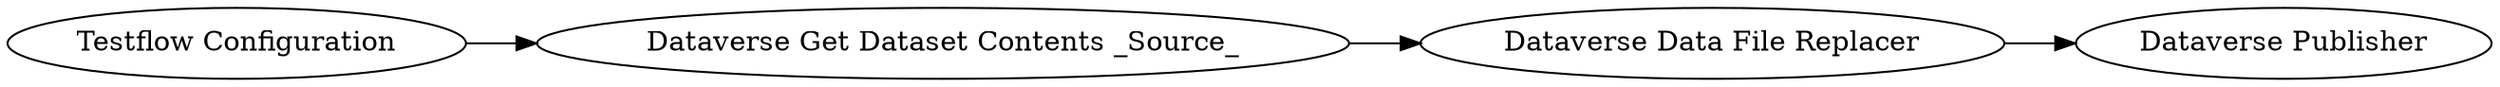 digraph {
	25 [label="Dataverse Get Dataset Contents _Source_"]
	26 [label="Dataverse Data File Replacer"]
	27 [label="Dataverse Publisher"]
	1660 [label="Testflow Configuration"]
	25 -> 26
	26 -> 27
	1660 -> 25
	rankdir=LR
}
